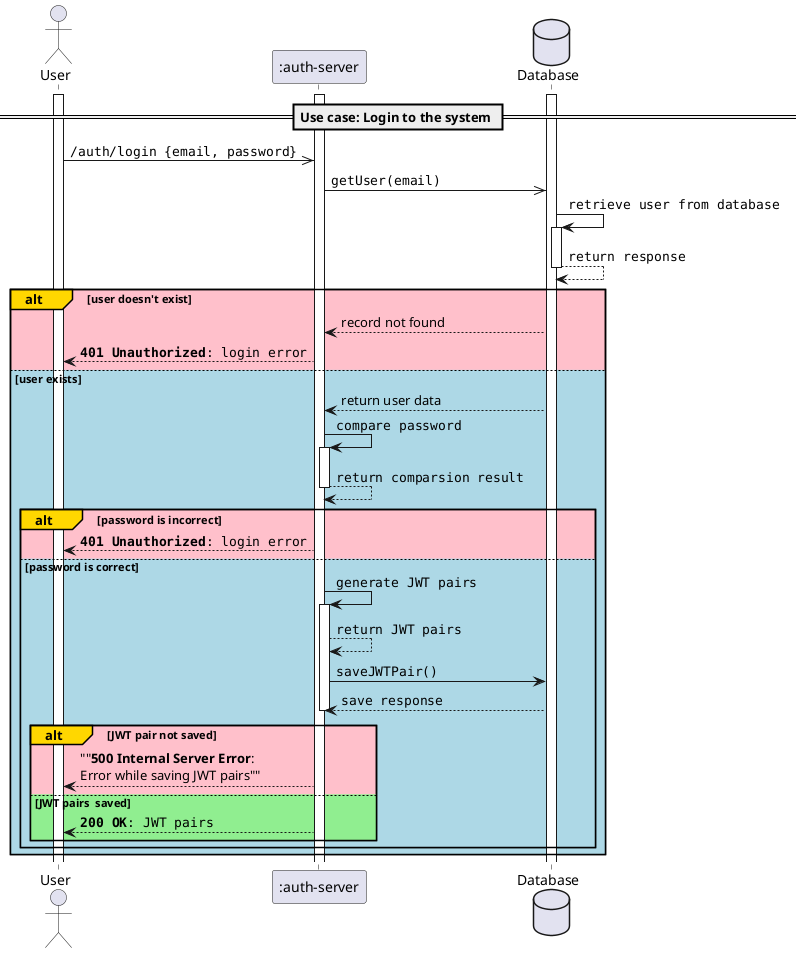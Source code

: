 @startuml login-to-the-system

actor User as C
participant ":auth-server" as AUTH
database "Database" as DB

activate C
activate AUTH
activate DB

== Use case: Login to the system ==

C ->> AUTH : ""/auth/login {email, password}""
AUTH ->> DB : ""getUser(email)""

DB -> DB : ""retrieve user from database""
activate DB
DB --> DB: ""return response""
deactivate DB


alt#Gold #Pink user doesn't exist
    DB --> AUTH : record not found
    AUTH --> C : ""**401 Unauthorized**: login error""
else #LightBlue user exists
    DB --> AUTH : return user data
    AUTH -> AUTH: ""compare password""
    activate AUTH
     AUTH --> AUTH: ""return comparsion result""
    deactivate AUTH
    alt#Gold #Pink password is incorrect
        AUTH --> C : ""**401 Unauthorized**: login error""
    else #LightBlue password is correct
        AUTH -> AUTH : ""generate JWT pairs""
        activate AUTH
        AUTH --> AUTH : ""return JWT pairs""
        AUTH -> DB: ""saveJWTPair()""
        DB --> AUTH: ""save response""
        deactivate AUTH
        alt#Gold #Pink JWT pair not saved
            AUTH --> C : ""**500 Internal Server Error**: \nError while saving JWT pairs""
        else #LightGreen JWT pairs  saved
            AUTH --> C : ""**200 OK**: JWT pairs""
        end
    end

end

@enduml